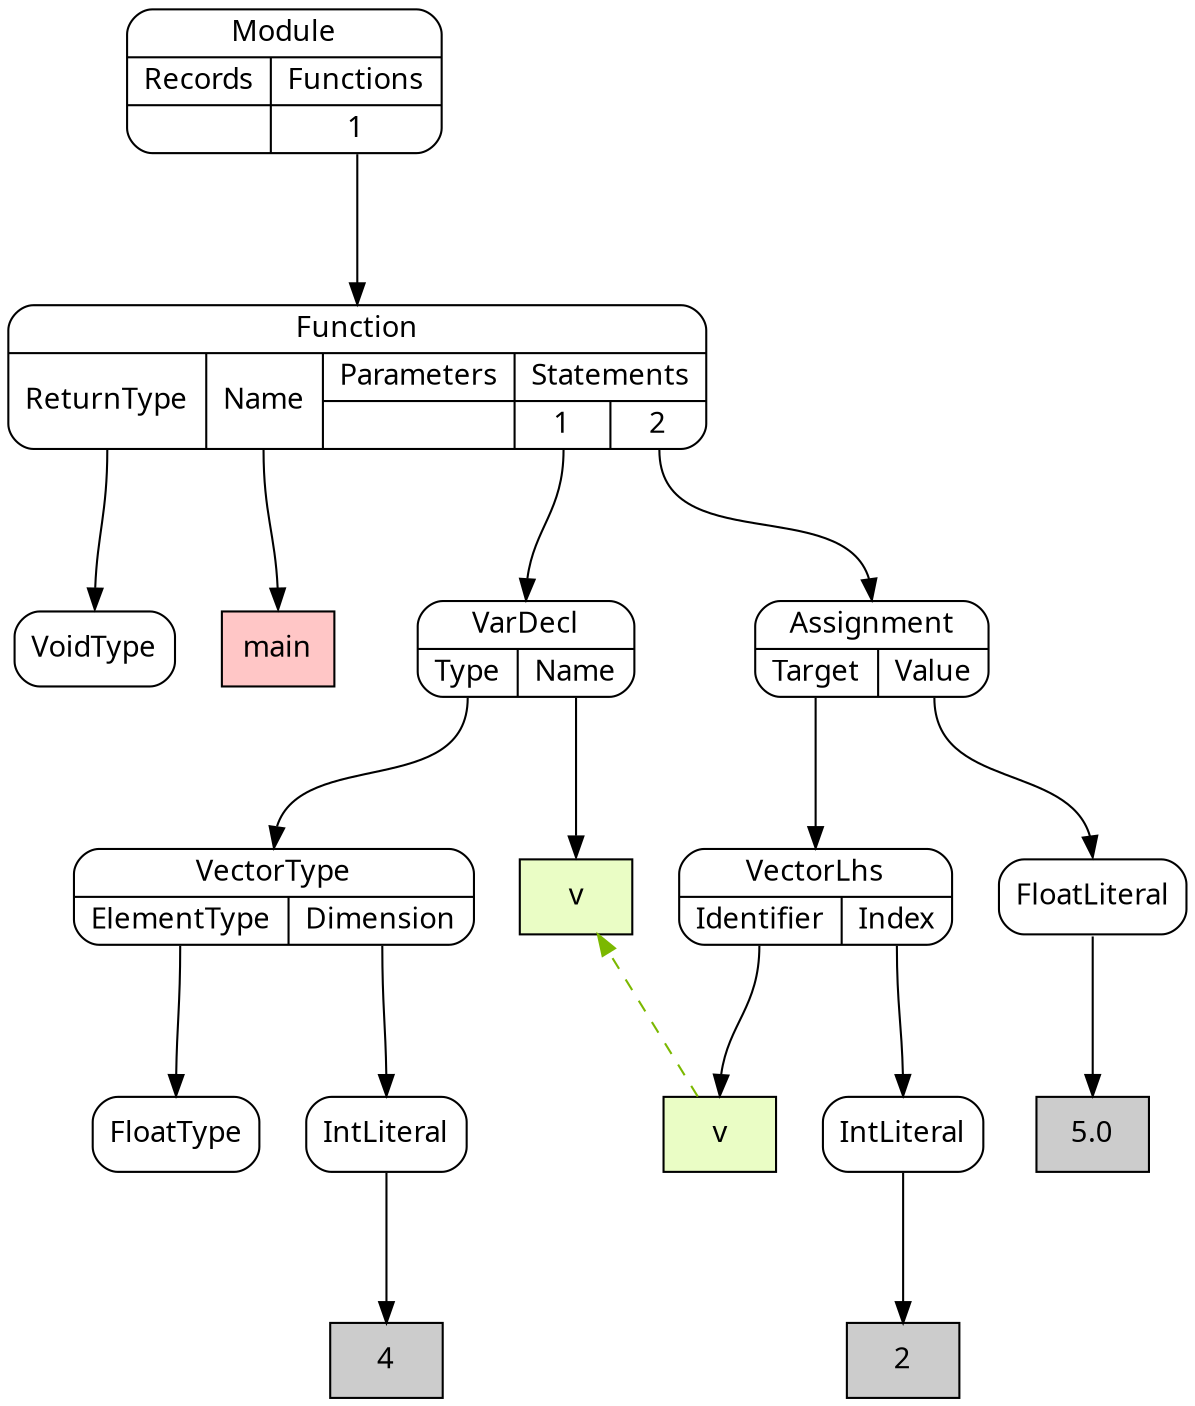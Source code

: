 digraph {
node [shape=Mrecord, style=filled, fillcolor=white, fontname="Calibri"];
graph [ordering=out, nodesep=0.3, ranksep=1];

# SimpleNode VoidType
node0 [label="VoidType", tooltip="VoidType"]

# DeclarationLiteral main
node1 [shape=box, label="main", fillcolor="#FFC6C6", tooltip="main"]

# SimpleNode FloatType
node2 [label="FloatType", tooltip="FloatType"]

# Literal 4
node3 [shape=box, label="4", fillcolor="#cccccc", tooltip="4"]

# SimpleNode IntLiteral
node4:s -> node3:n
node4 [label="IntLiteral", tooltip="IntLiteral"]

# PortNode VectorType
node5:p0:s -> node2:n
node5:p1:s -> node4:n
node5 [label="{VectorType|{<p0>ElementType|<p1>Dimension}}", tooltip="VectorType"]

# DeclarationLiteral v
node6 [shape=box, label="v", fillcolor="#EAFDC5", tooltip="v"]

# PortNode VarDecl
node7:p0:s -> node5:n
node7:p1:s -> node6:n
node7 [label="{VarDecl|{<p0>Type|<p1>Name}}", tooltip="VarDecl"]

# ReferenceLiteral v
node8 -> node6 [style=dashed, constraint=false, color="#7BB800"]
node8 [shape=box, label="v", fillcolor="#EAFDC5", tooltip="v"]

# Literal 2
node9 [shape=box, label="2", fillcolor="#cccccc", tooltip="2"]

# SimpleNode IntLiteral
node10:s -> node9:n
node10 [label="IntLiteral", tooltip="IntLiteral"]

# PortNode VectorLhs
node11:p0:s -> node8:n
node11:p1:s -> node10:n
node11 [label="{VectorLhs|{<p0>Identifier|<p1>Index}}", tooltip="VectorLhs"]

# Literal 5.0
node12 [shape=box, label="5.0", fillcolor="#cccccc", tooltip="5.0"]

# SimpleNode FloatLiteral
node13:s -> node12:n
node13 [label="FloatLiteral", tooltip="FloatLiteral"]

# PortNode Assignment
node14:p0:s -> node11:n
node14:p1:s -> node13:n
node14 [label="{Assignment|{<p0>Target|<p1>Value}}", tooltip="Assignment"]

# PortNode Function
node15:p0:s -> node0:n
node15:p1:s -> node1:n
node15:p3_0:s -> node7:n
node15:p3_1:s -> node14:n
node15 [label="{Function|{<p0>ReturnType|<p1>Name|{Parameters|{}}|{Statements|{<p3_0>1|<p3_1>2}}}}", tooltip="Function"]

# PortNode Module
node16:p1_0:s -> node15:n
node16 [label="{Module|{{Records|{}}|{Functions|{<p1_0>1}}}}", tooltip="Module"]

}
